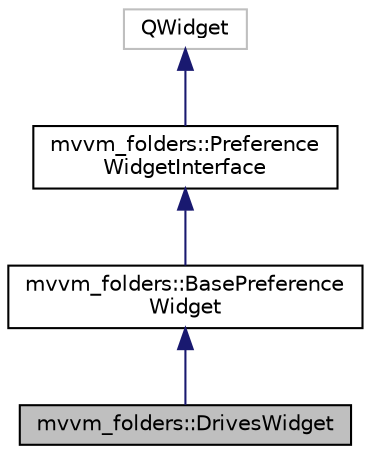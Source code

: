 digraph "mvvm_folders::DrivesWidget"
{
 // LATEX_PDF_SIZE
  edge [fontname="Helvetica",fontsize="10",labelfontname="Helvetica",labelfontsize="10"];
  node [fontname="Helvetica",fontsize="10",shape=record];
  Node1 [label="mvvm_folders::DrivesWidget",height=0.2,width=0.4,color="black", fillcolor="grey75", style="filled", fontcolor="black",tooltip="Folder item representation for editor."];
  Node2 -> Node1 [dir="back",color="midnightblue",fontsize="10",style="solid",fontname="Helvetica"];
  Node2 [label="mvvm_folders::BasePreference\lWidget",height=0.2,width=0.4,color="black", fillcolor="white", style="filled",URL="$classmvvm__folders_1_1_base_preference_widget.html",tooltip=" "];
  Node3 -> Node2 [dir="back",color="midnightblue",fontsize="10",style="solid",fontname="Helvetica"];
  Node3 [label="mvvm_folders::Preference\lWidgetInterface",height=0.2,width=0.4,color="black", fillcolor="white", style="filled",URL="$classmvvm__folders_1_1_preference_widget_interface.html",tooltip=" "];
  Node4 -> Node3 [dir="back",color="midnightblue",fontsize="10",style="solid",fontname="Helvetica"];
  Node4 [label="QWidget",height=0.2,width=0.4,color="grey75", fillcolor="white", style="filled",tooltip=" "];
}
